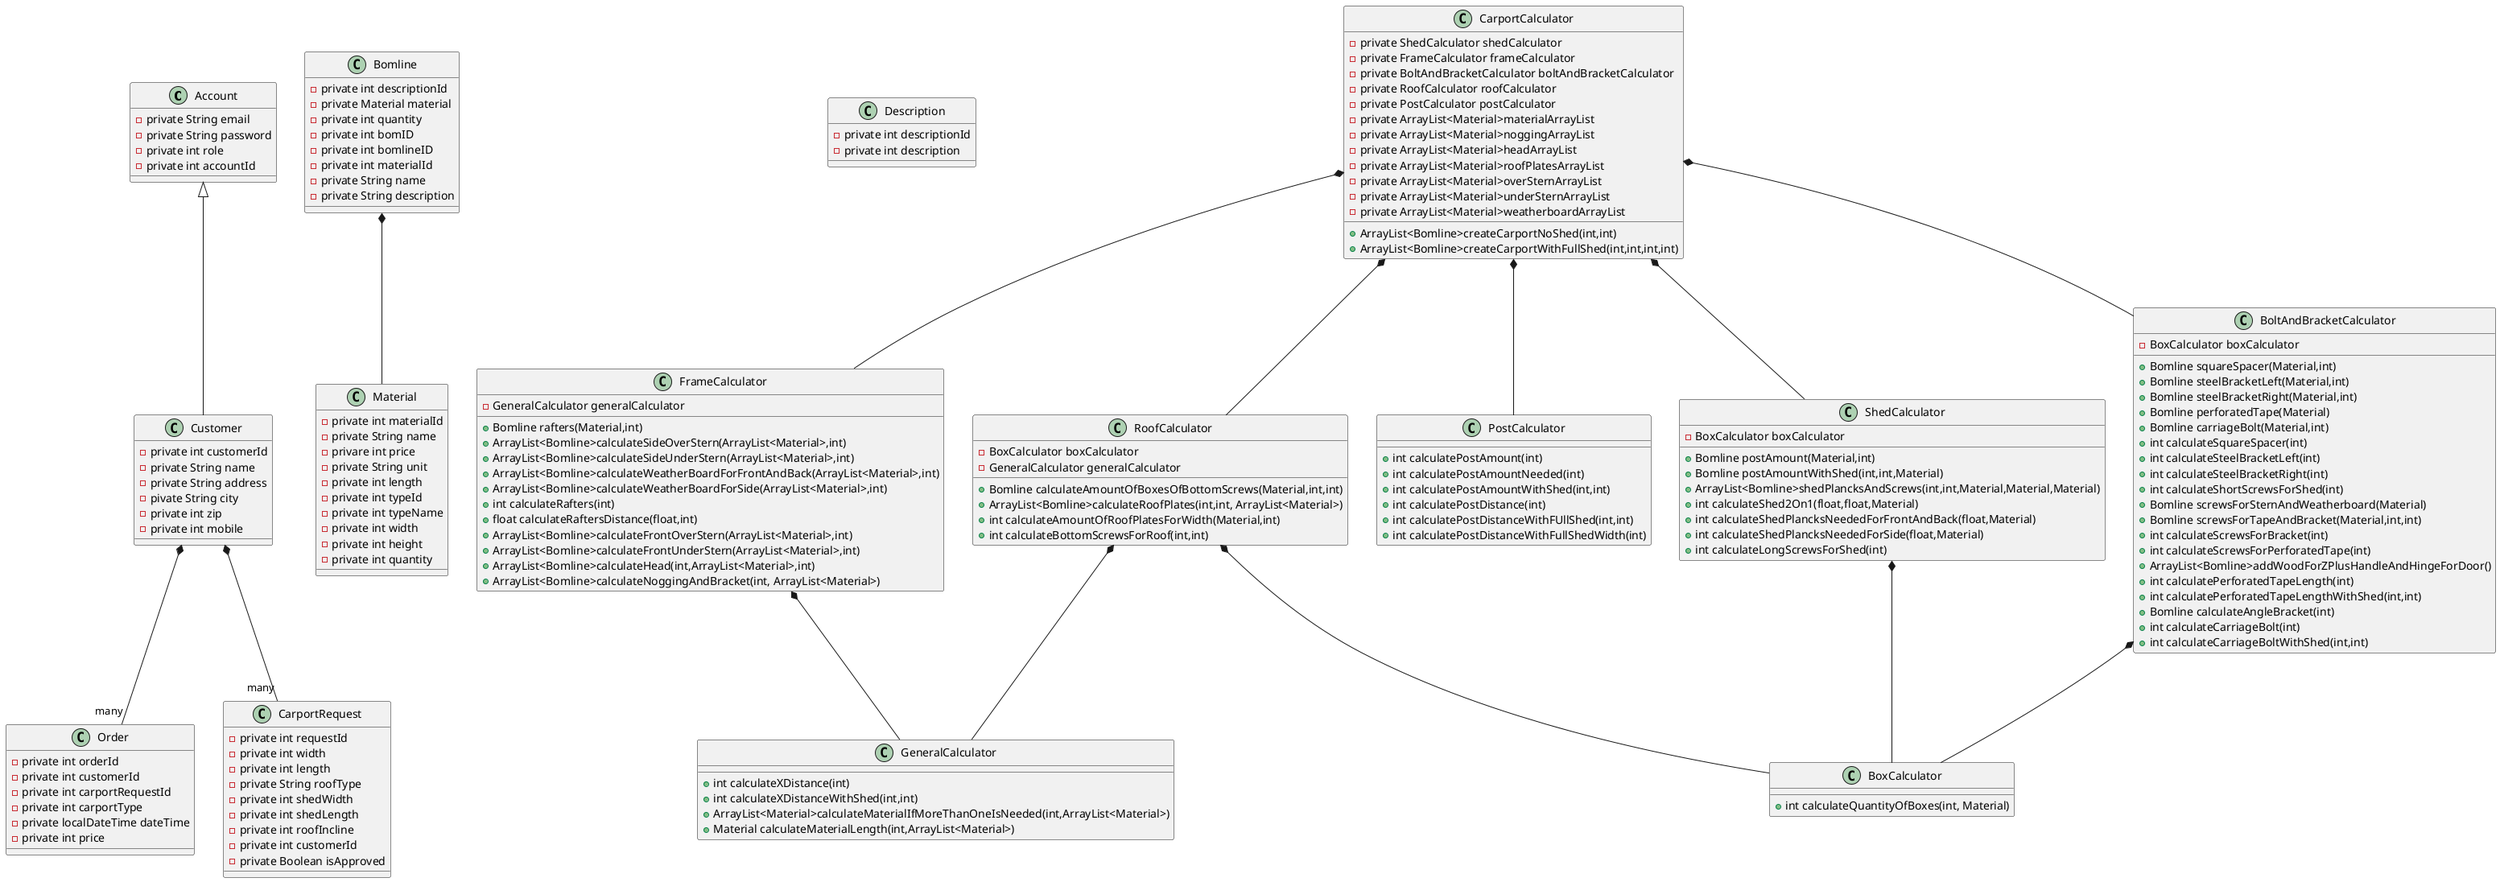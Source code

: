@startuml
'https://plantuml.com/class-diagram

class Account
class Order
class Material
class Bomline
class Customer
class CarportRequest
class Description
class CarportCalculator
class BoltAndBracketCalculator
class BoxCalculator
class FrameCalculator
class GeneralCalculator
class PostCalculator
class RoofCalculator
class ShedCalculator

Account <|-- Customer
Customer *--"many" Order
Customer *--"many" CarportRequest
Bomline *-- Material
ShedCalculator *-- BoxCalculator
CarportCalculator *-- ShedCalculator
CarportCalculator *-- FrameCalculator
CarportCalculator *-- PostCalculator
CarportCalculator *-- RoofCalculator
CarportCalculator *-- BoltAndBracketCalculator
RoofCalculator *-- BoxCalculator
RoofCalculator *-- GeneralCalculator
FrameCalculator *-- GeneralCalculator
BoltAndBracketCalculator *-- BoxCalculator


Account : - private String email
Account : - private String password
Account : - private int role
Account : - private int accountId

Customer : - private int customerId
Customer : - private String name
Customer : - private String address
Customer : - pivate String city
Customer : - private int zip
Customer : - private int mobile

Order : - private int orderId
Order : - private int customerId
Order : - private int carportRequestId
Order : - private int carportType
Order : - private localDateTime dateTime
Order : - private int price

Bomline : - private int descriptionId
Bomline : - private Material material
Bomline : - private int quantity
Bomline : - private int bomID
Bomline : - private int bomlineID
Bomline : - private int materialId
Bomline : - private String name
Bomline : - private String description

Material : - private int materialId
Material : - private String name
Material : - privare int price
Material : - private String unit
Material : - private int length
Material : - private int typeId
Material : - private int typeName
Material : - private int width
Material : - private int height
Material : - private int quantity

CarportRequest : - private int requestId
CarportRequest : - private int width
CarportRequest : - private int length
CarportRequest : - private String roofType
CarportRequest : - private int shedWidth
CarportRequest : - private int shedLength
CarportRequest : - private int roofIncline
CarportRequest : - private int customerId
CarportRequest : - private Boolean isApproved

Description : - private int descriptionId
Description : - private int description

CarportCalculator : - private ShedCalculator shedCalculator
CarportCalculator : - private FrameCalculator frameCalculator
CarportCalculator : - private BoltAndBracketCalculator boltAndBracketCalculator
CarportCalculator : - private RoofCalculator roofCalculator
CarportCalculator : - private PostCalculator postCalculator

CarportCalculator : - private ArrayList<Material>materialArrayList
CarportCalculator : - private ArrayList<Material>noggingArrayList
CarportCalculator : - private ArrayList<Material>headArrayList
CarportCalculator : - private ArrayList<Material>roofPlatesArrayList
CarportCalculator : - private ArrayList<Material>overSternArrayList
CarportCalculator : - private ArrayList<Material>underSternArrayList
CarportCalculator : - private ArrayList<Material>weatherboardArrayList

CarportCalculator : + ArrayList<Bomline>createCarportNoShed(int,int)
CarportCalculator : + ArrayList<Bomline>createCarportWithFullShed(int,int,int,int)


RoofCalculator : - BoxCalculator boxCalculator
RoofCalculator : - GeneralCalculator generalCalculator
RoofCalculator : + Bomline calculateAmountOfBoxesOfBottomScrews(Material,int,int)
RoofCalculator : + ArrayList<Bomline>calculateRoofPlates(int,int, ArrayList<Material>)
RoofCalculator : + int calculateAmountOfRoofPlatesForWidth(Material,int)
RoofCalculator : + int calculateBottomScrewsForRoof(int,int)

FrameCalculator : - GeneralCalculator generalCalculator
FrameCalculator : + Bomline rafters(Material,int)
FrameCalculator : + ArrayList<Bomline>calculateSideOverStern(ArrayList<Material>,int)
FrameCalculator : + ArrayList<Bomline>calculateSideUnderStern(ArrayList<Material>,int)
FrameCalculator : + ArrayList<Bomline>calculateWeatherBoardForFrontAndBack(ArrayList<Material>,int)
FrameCalculator : + ArrayList<Bomline>calculateWeatherBoardForSide(ArrayList<Material>,int)
FrameCalculator : + int calculateRafters(int)
FrameCalculator : + float calculateRaftersDistance(float,int)
FrameCalculator : + ArrayList<Bomline>calculateFrontOverStern(ArrayList<Material>,int)
FrameCalculator : + ArrayList<Bomline>calculateFrontUnderStern(ArrayList<Material>,int)
FrameCalculator : + ArrayList<Bomline>calculateHead(int,ArrayList<Material>,int)
FrameCalculator : + ArrayList<Bomline>calculateNoggingAndBracket(int, ArrayList<Material>)

GeneralCalculator : + int calculateXDistance(int)
GeneralCalculator : + int calculateXDistanceWithShed(int,int)
GeneralCalculator : + ArrayList<Material>calculateMaterialIfMoreThanOneIsNeeded(int,ArrayList<Material>)
GeneralCalculator : + Material calculateMaterialLength(int,ArrayList<Material>)

PostCalculator : + int calculatePostAmount(int)
PostCalculator : + int calculatePostAmountNeeded(int)
PostCalculator : + int calculatePostAmountWithShed(int,int)
PostCalculator : + int calculatePostDistance(int)
PostCalculator : + int calculatePostDistanceWithFUllShed(int,int)
PostCalculator : + int calculatePostDistanceWithFullShedWidth(int)

ShedCalculator : - BoxCalculator boxCalculator
ShedCalculator : + Bomline postAmount(Material,int)
ShedCalculator : + Bomline postAmountWithShed(int,int,Material)
ShedCalculator : + ArrayList<Bomline>shedPlancksAndScrews(int,int,Material,Material,Material)
ShedCalculator : + int calculateShed2On1(float,float,Material)
ShedCalculator : + int calculateShedPlancksNeededForFrontAndBack(float,Material)
ShedCalculator : + int calculateShedPlancksNeededForSide(float,Material)
ShedCalculator : + int calculateLongScrewsForShed(int)

BoltAndBracketCalculator : - BoxCalculator boxCalculator
BoltAndBracketCalculator : + Bomline squareSpacer(Material,int)
BoltAndBracketCalculator : + Bomline steelBracketLeft(Material,int)
BoltAndBracketCalculator : + Bomline steelBracketRight(Material,int)
BoltAndBracketCalculator : + Bomline perforatedTape(Material)
BoltAndBracketCalculator : + Bomline carriageBolt(Material,int)
BoltAndBracketCalculator : + int calculateSquareSpacer(int)
BoltAndBracketCalculator : + int calculateSteelBracketLeft(int)
BoltAndBracketCalculator : + int calculateSteelBracketRight(int)
BoltAndBracketCalculator : + int calculateShortScrewsForShed(int)
BoltAndBracketCalculator : + Bomline screwsForSternAndWeatherboard(Material)
BoltAndBracketCalculator : + Bomline screwsForTapeAndBracket(Material,int,int)
BoltAndBracketCalculator : + int calculateScrewsForBracket(int)
BoltAndBracketCalculator : + int calculateScrewsForPerforatedTape(int)
BoltAndBracketCalculator : + ArrayList<Bomline>addWoodForZPlusHandleAndHingeForDoor()
BoltAndBracketCalculator : + int calculatePerforatedTapeLength(int)
BoltAndBracketCalculator : + int calculatePerforatedTapeLengthWithShed(int,int)
BoltAndBracketCalculator : + Bomline calculateAngleBracket(int)
BoltAndBracketCalculator : + int calculateCarriageBolt(int)
BoltAndBracketCalculator : + int calculateCarriageBoltWithShed(int,int)

BoxCalculator : + int calculateQuantityOfBoxes(int, Material)


@enduml